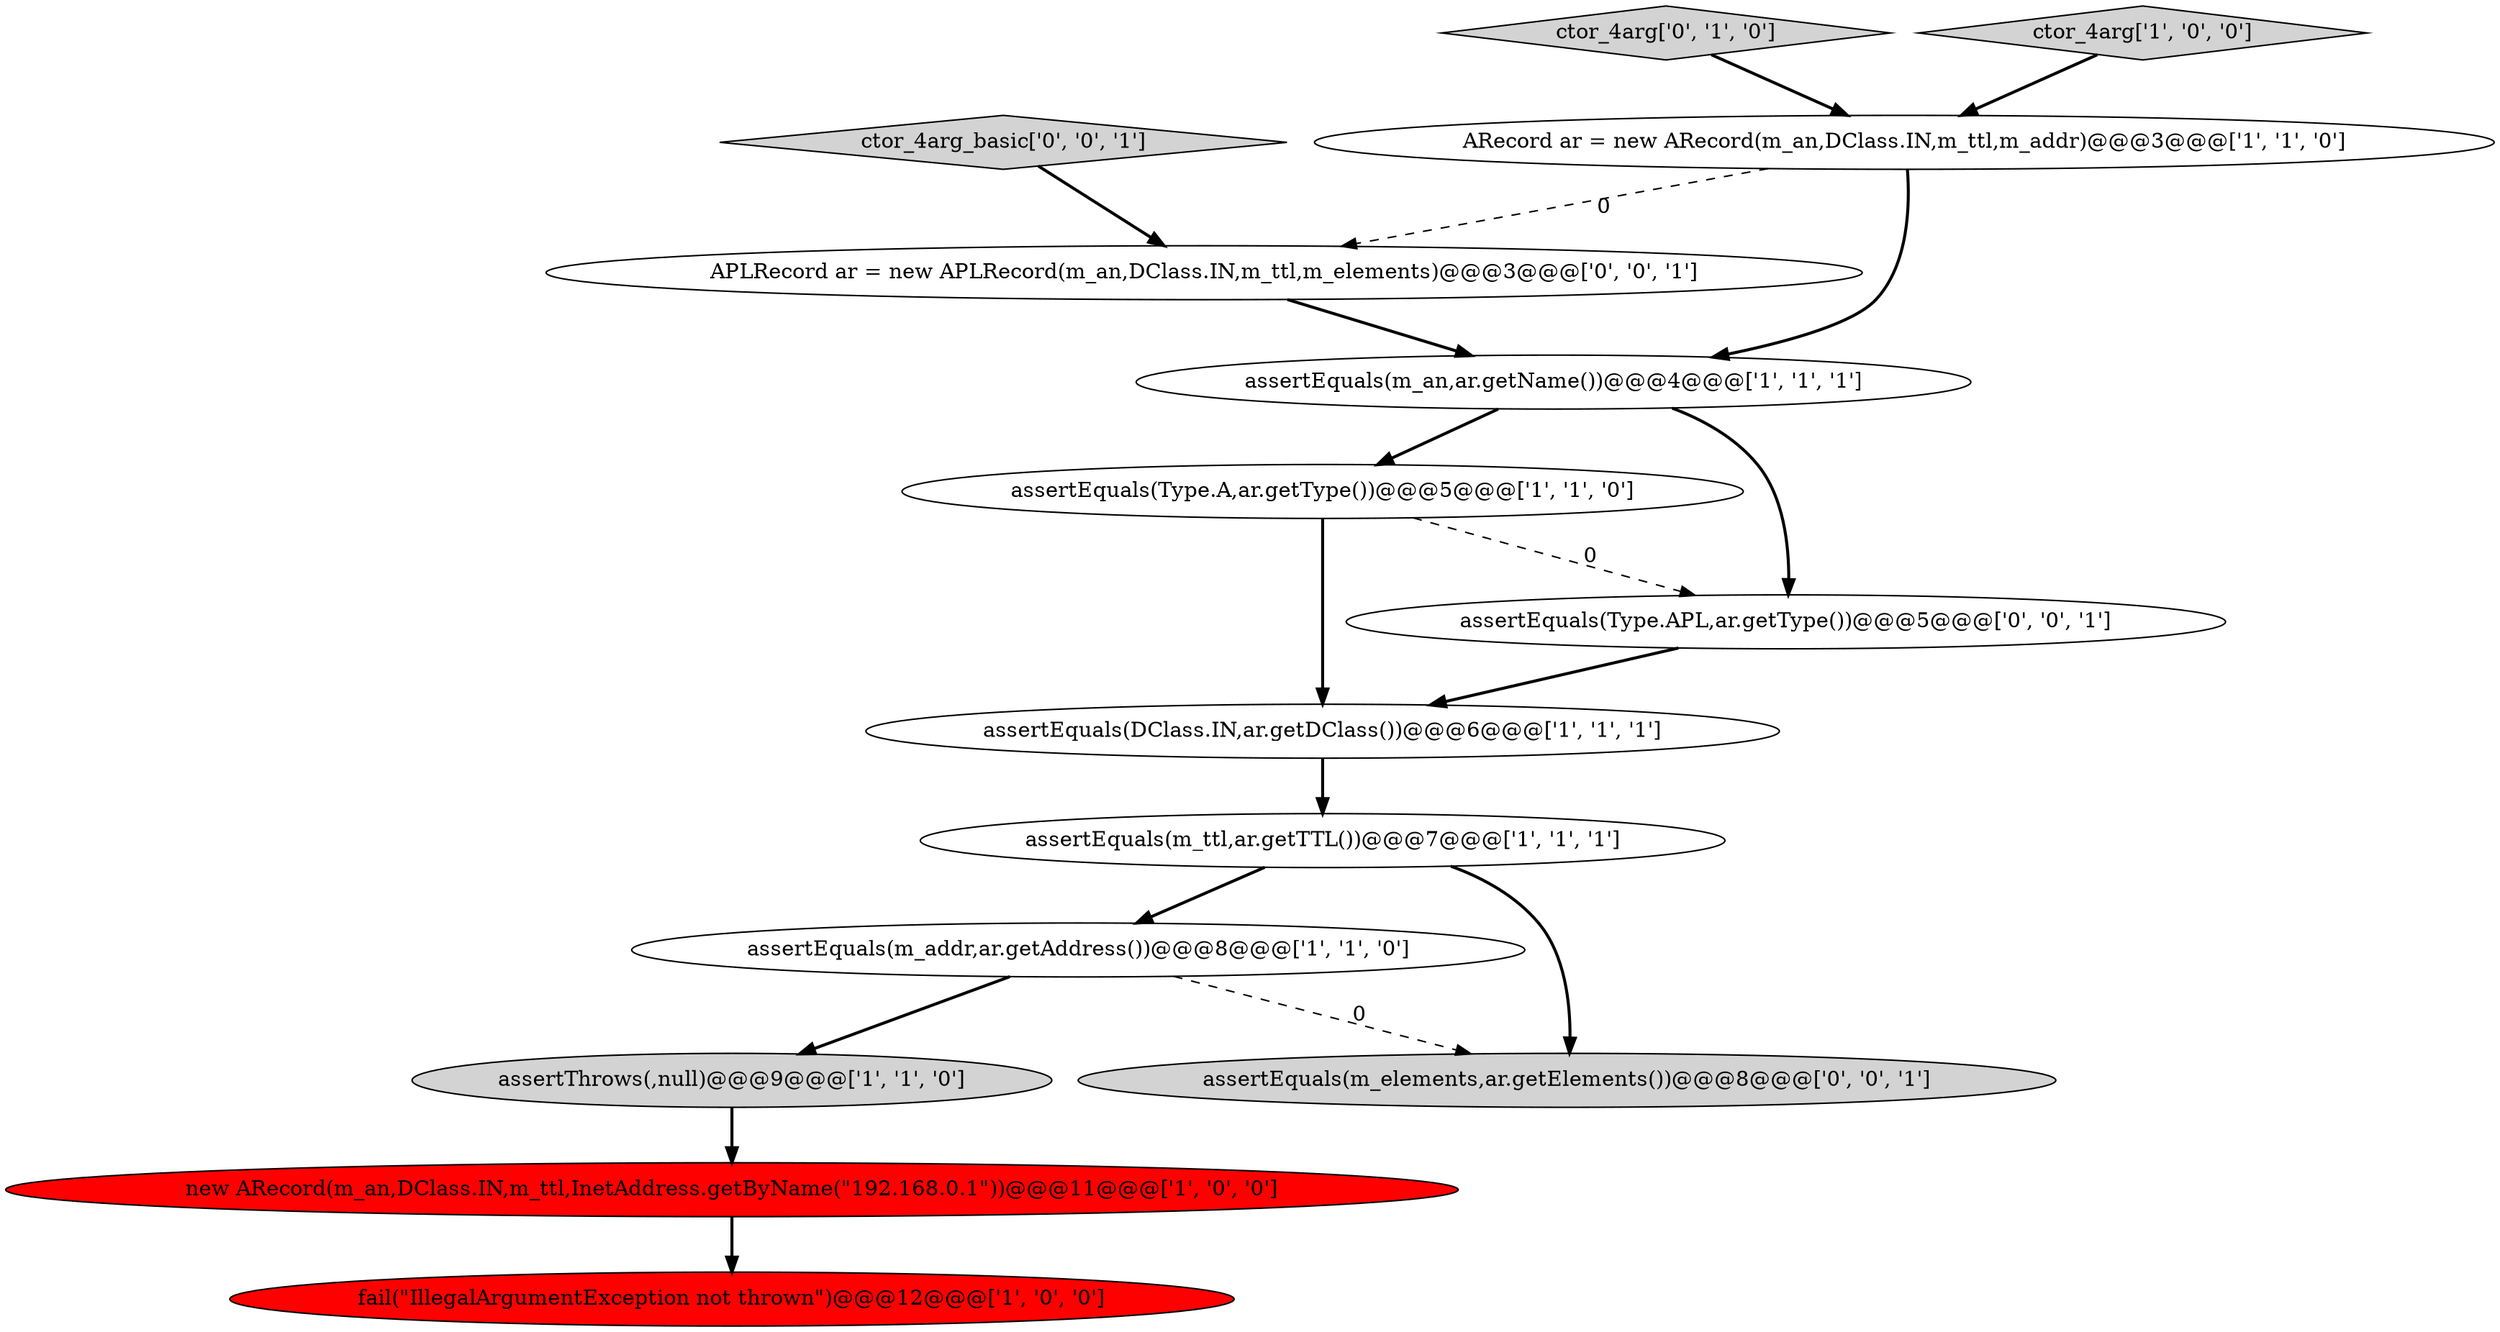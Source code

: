 digraph {
7 [style = filled, label = "assertEquals(m_ttl,ar.getTTL())@@@7@@@['1', '1', '1']", fillcolor = white, shape = ellipse image = "AAA0AAABBB1BBB"];
6 [style = filled, label = "assertThrows(,null)@@@9@@@['1', '1', '0']", fillcolor = lightgray, shape = ellipse image = "AAA0AAABBB1BBB"];
8 [style = filled, label = "fail(\"IllegalArgumentException not thrown\")@@@12@@@['1', '0', '0']", fillcolor = red, shape = ellipse image = "AAA1AAABBB1BBB"];
9 [style = filled, label = "assertEquals(m_addr,ar.getAddress())@@@8@@@['1', '1', '0']", fillcolor = white, shape = ellipse image = "AAA0AAABBB1BBB"];
0 [style = filled, label = "assertEquals(m_an,ar.getName())@@@4@@@['1', '1', '1']", fillcolor = white, shape = ellipse image = "AAA0AAABBB1BBB"];
5 [style = filled, label = "assertEquals(DClass.IN,ar.getDClass())@@@6@@@['1', '1', '1']", fillcolor = white, shape = ellipse image = "AAA0AAABBB1BBB"];
11 [style = filled, label = "APLRecord ar = new APLRecord(m_an,DClass.IN,m_ttl,m_elements)@@@3@@@['0', '0', '1']", fillcolor = white, shape = ellipse image = "AAA0AAABBB3BBB"];
14 [style = filled, label = "assertEquals(m_elements,ar.getElements())@@@8@@@['0', '0', '1']", fillcolor = lightgray, shape = ellipse image = "AAA0AAABBB3BBB"];
10 [style = filled, label = "ctor_4arg['0', '1', '0']", fillcolor = lightgray, shape = diamond image = "AAA0AAABBB2BBB"];
12 [style = filled, label = "ctor_4arg_basic['0', '0', '1']", fillcolor = lightgray, shape = diamond image = "AAA0AAABBB3BBB"];
3 [style = filled, label = "ctor_4arg['1', '0', '0']", fillcolor = lightgray, shape = diamond image = "AAA0AAABBB1BBB"];
2 [style = filled, label = "new ARecord(m_an,DClass.IN,m_ttl,InetAddress.getByName(\"192.168.0.1\"))@@@11@@@['1', '0', '0']", fillcolor = red, shape = ellipse image = "AAA1AAABBB1BBB"];
1 [style = filled, label = "assertEquals(Type.A,ar.getType())@@@5@@@['1', '1', '0']", fillcolor = white, shape = ellipse image = "AAA0AAABBB1BBB"];
13 [style = filled, label = "assertEquals(Type.APL,ar.getType())@@@5@@@['0', '0', '1']", fillcolor = white, shape = ellipse image = "AAA0AAABBB3BBB"];
4 [style = filled, label = "ARecord ar = new ARecord(m_an,DClass.IN,m_ttl,m_addr)@@@3@@@['1', '1', '0']", fillcolor = white, shape = ellipse image = "AAA0AAABBB1BBB"];
1->5 [style = bold, label=""];
7->9 [style = bold, label=""];
13->5 [style = bold, label=""];
5->7 [style = bold, label=""];
11->0 [style = bold, label=""];
9->6 [style = bold, label=""];
1->13 [style = dashed, label="0"];
12->11 [style = bold, label=""];
4->11 [style = dashed, label="0"];
9->14 [style = dashed, label="0"];
0->13 [style = bold, label=""];
3->4 [style = bold, label=""];
0->1 [style = bold, label=""];
2->8 [style = bold, label=""];
7->14 [style = bold, label=""];
4->0 [style = bold, label=""];
6->2 [style = bold, label=""];
10->4 [style = bold, label=""];
}

